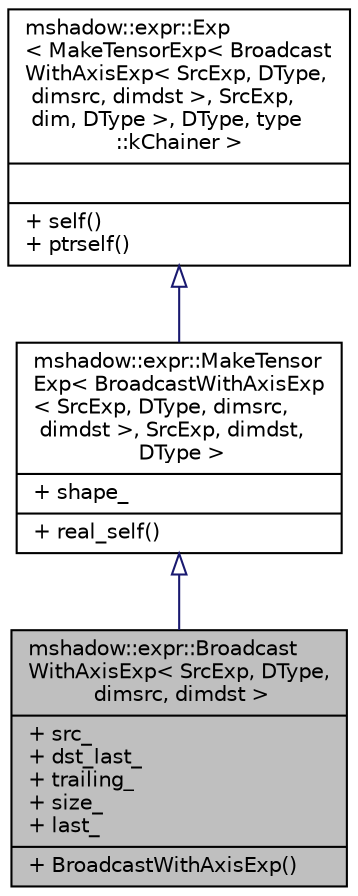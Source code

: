digraph "mshadow::expr::BroadcastWithAxisExp&lt; SrcExp, DType, dimsrc, dimdst &gt;"
{
 // LATEX_PDF_SIZE
  edge [fontname="Helvetica",fontsize="10",labelfontname="Helvetica",labelfontsize="10"];
  node [fontname="Helvetica",fontsize="10",shape=record];
  Node1 [label="{mshadow::expr::Broadcast\lWithAxisExp\< SrcExp, DType,\l dimsrc, dimdst \>\n|+ src_\l+ dst_last_\l+ trailing_\l+ size_\l+ last_\l|+ BroadcastWithAxisExp()\l}",height=0.2,width=0.4,color="black", fillcolor="grey75", style="filled", fontcolor="black",tooltip="Broadcasting the tensor in the given axis. If keepdim is off, insert the broadcasting dim after axis...."];
  Node2 -> Node1 [dir="back",color="midnightblue",fontsize="10",style="solid",arrowtail="onormal",fontname="Helvetica"];
  Node2 [label="{mshadow::expr::MakeTensor\lExp\< BroadcastWithAxisExp\l\< SrcExp, DType, dimsrc,\l dimdst \>, SrcExp, dimdst,\l DType \>\n|+ shape_\l|+ real_self()\l}",height=0.2,width=0.4,color="black", fillcolor="white", style="filled",URL="$structmshadow_1_1expr_1_1MakeTensorExp.html",tooltip=" "];
  Node3 -> Node2 [dir="back",color="midnightblue",fontsize="10",style="solid",arrowtail="onormal",fontname="Helvetica"];
  Node3 [label="{mshadow::expr::Exp\l\< MakeTensorExp\< Broadcast\lWithAxisExp\< SrcExp, DType,\l dimsrc, dimdst \>, SrcExp,\l dim, DType \>, DType, type\l::kChainer \>\n||+ self()\l+ ptrself()\l}",height=0.2,width=0.4,color="black", fillcolor="white", style="filled",URL="$structmshadow_1_1expr_1_1Exp.html",tooltip=" "];
}
